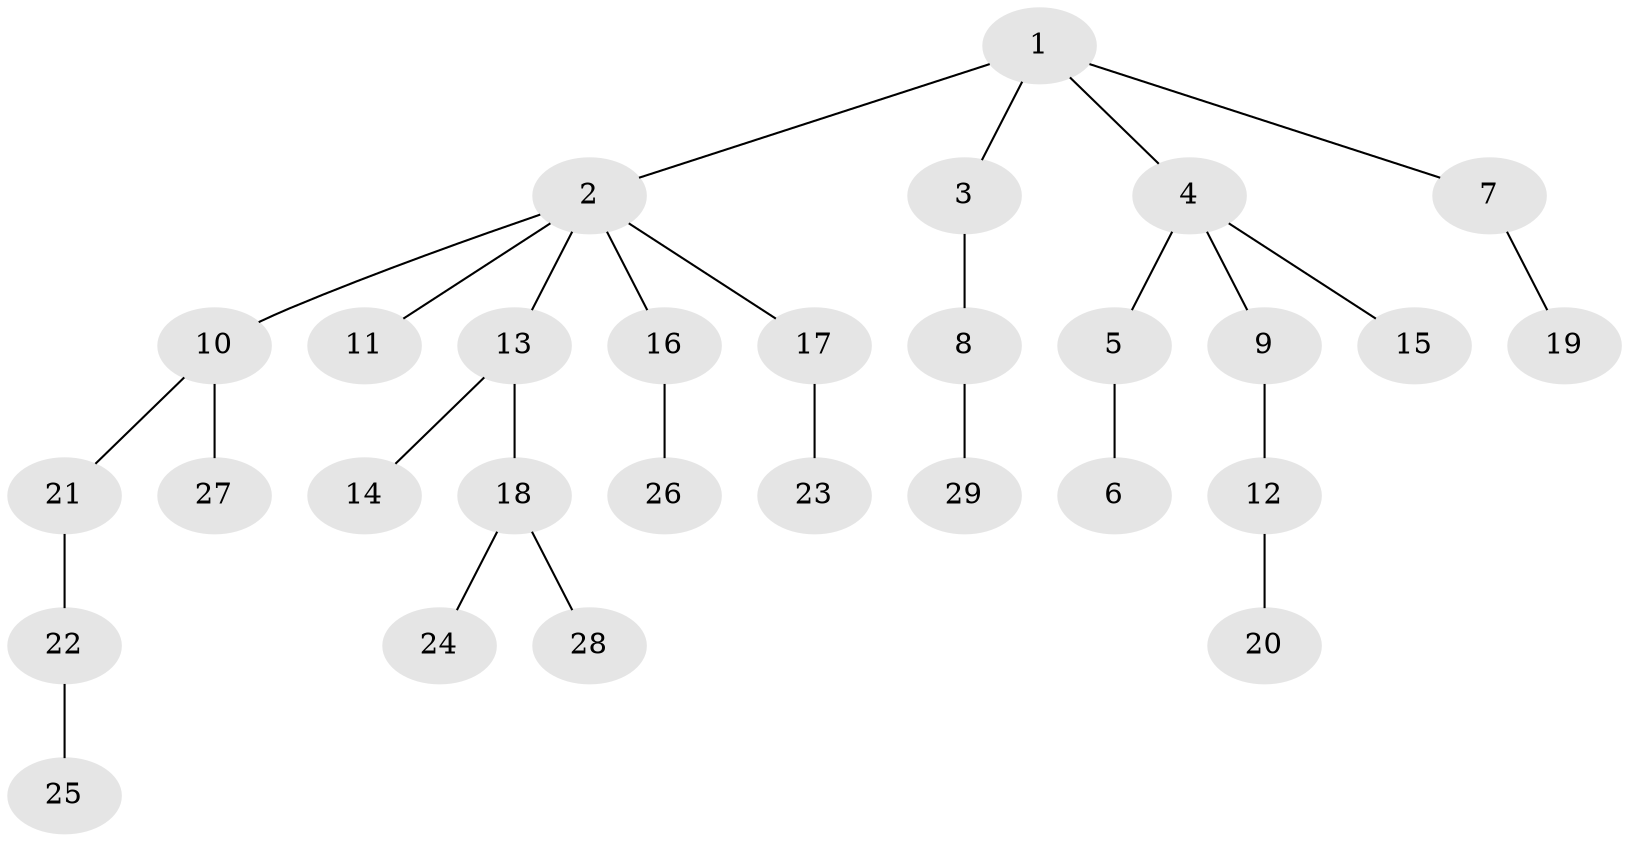 // original degree distribution, {5: 0.058823529411764705, 7: 0.0196078431372549, 2: 0.21568627450980393, 3: 0.0784313725490196, 1: 0.5490196078431373, 4: 0.0784313725490196}
// Generated by graph-tools (version 1.1) at 2025/36/03/09/25 02:36:28]
// undirected, 29 vertices, 28 edges
graph export_dot {
graph [start="1"]
  node [color=gray90,style=filled];
  1;
  2;
  3;
  4;
  5;
  6;
  7;
  8;
  9;
  10;
  11;
  12;
  13;
  14;
  15;
  16;
  17;
  18;
  19;
  20;
  21;
  22;
  23;
  24;
  25;
  26;
  27;
  28;
  29;
  1 -- 2 [weight=1.0];
  1 -- 3 [weight=1.0];
  1 -- 4 [weight=1.0];
  1 -- 7 [weight=1.0];
  2 -- 10 [weight=1.0];
  2 -- 11 [weight=1.0];
  2 -- 13 [weight=1.0];
  2 -- 16 [weight=1.0];
  2 -- 17 [weight=1.0];
  3 -- 8 [weight=2.0];
  4 -- 5 [weight=1.0];
  4 -- 9 [weight=1.0];
  4 -- 15 [weight=1.0];
  5 -- 6 [weight=1.0];
  7 -- 19 [weight=1.0];
  8 -- 29 [weight=1.0];
  9 -- 12 [weight=1.0];
  10 -- 21 [weight=1.0];
  10 -- 27 [weight=1.0];
  12 -- 20 [weight=2.0];
  13 -- 14 [weight=2.0];
  13 -- 18 [weight=1.0];
  16 -- 26 [weight=1.0];
  17 -- 23 [weight=1.0];
  18 -- 24 [weight=1.0];
  18 -- 28 [weight=1.0];
  21 -- 22 [weight=1.0];
  22 -- 25 [weight=1.0];
}
